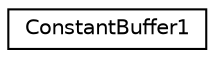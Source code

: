 digraph "クラス階層図"
{
 // LATEX_PDF_SIZE
  edge [fontname="Helvetica",fontsize="10",labelfontname="Helvetica",labelfontsize="10"];
  node [fontname="Helvetica",fontsize="10",shape=record];
  rankdir="LR";
  Node0 [label="ConstantBuffer1",height=0.2,width=0.4,color="black", fillcolor="white", style="filled",URL="$struct_constant_buffer1.html",tooltip=" "];
}

